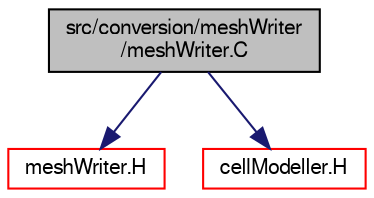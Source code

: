 digraph "src/conversion/meshWriter/meshWriter.C"
{
  bgcolor="transparent";
  edge [fontname="FreeSans",fontsize="10",labelfontname="FreeSans",labelfontsize="10"];
  node [fontname="FreeSans",fontsize="10",shape=record];
  Node0 [label="src/conversion/meshWriter\l/meshWriter.C",height=0.2,width=0.4,color="black", fillcolor="grey75", style="filled", fontcolor="black"];
  Node0 -> Node1 [color="midnightblue",fontsize="10",style="solid",fontname="FreeSans"];
  Node1 [label="meshWriter.H",height=0.2,width=0.4,color="red",URL="$a00221.html"];
  Node0 -> Node223 [color="midnightblue",fontsize="10",style="solid",fontname="FreeSans"];
  Node223 [label="cellModeller.H",height=0.2,width=0.4,color="red",URL="$a11267.html"];
}

